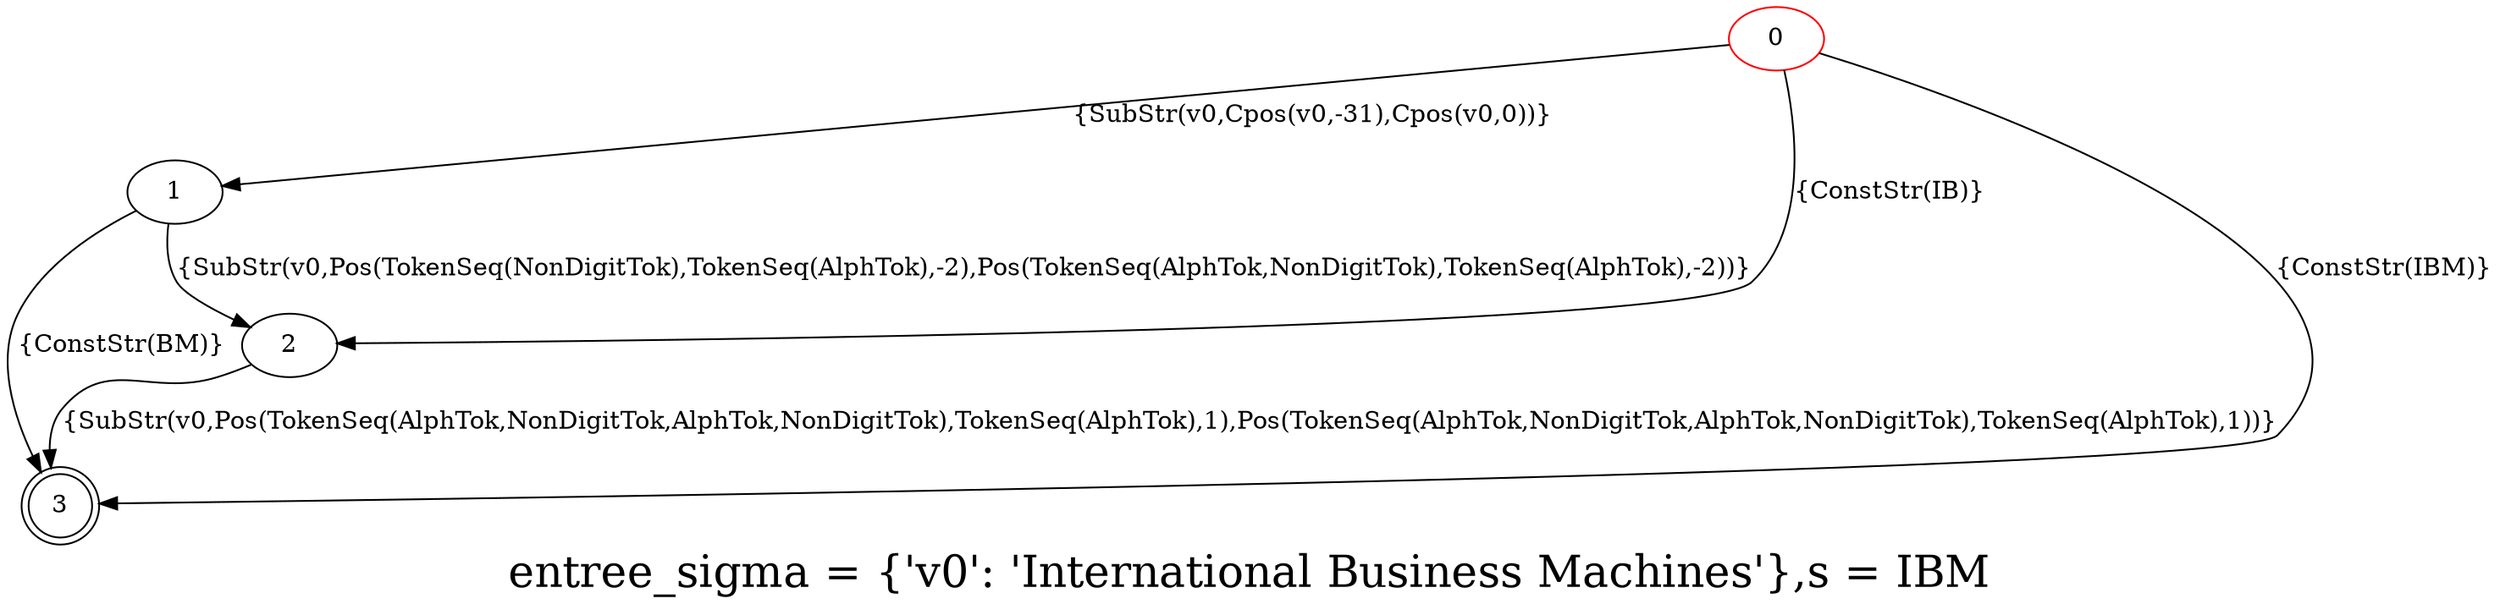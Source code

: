 // Test
digraph GenerateStr {
	0 [label=0 color=Red]
	1 [label=1]
	2 [label=2]
	3 [label=3 shape=doublecircle]
	0 -> 1 [label="{SubStr(v0,Cpos(v0,-31),Cpos(v0,0))}"]
	1 -> 2 [label="{SubStr(v0,Pos(TokenSeq(NonDigitTok),TokenSeq(AlphTok),-2),Pos(TokenSeq(AlphTok,NonDigitTok),TokenSeq(AlphTok),-2))}"]
	1 -> 3 [label="{ConstStr(BM)}"]
	2 -> 3 [label="{SubStr(v0,Pos(TokenSeq(AlphTok,NonDigitTok,AlphTok,NonDigitTok),TokenSeq(AlphTok),1),Pos(TokenSeq(AlphTok,NonDigitTok,AlphTok,NonDigitTok),TokenSeq(AlphTok),1))}"]
	0 -> 3 [label="{ConstStr(IBM)}"]
	0 -> 2 [label="{ConstStr(IB)}"]
	label="entree_sigma = {'v0': 'International Business Machines'},s = IBM"
	fontsize=25
}
